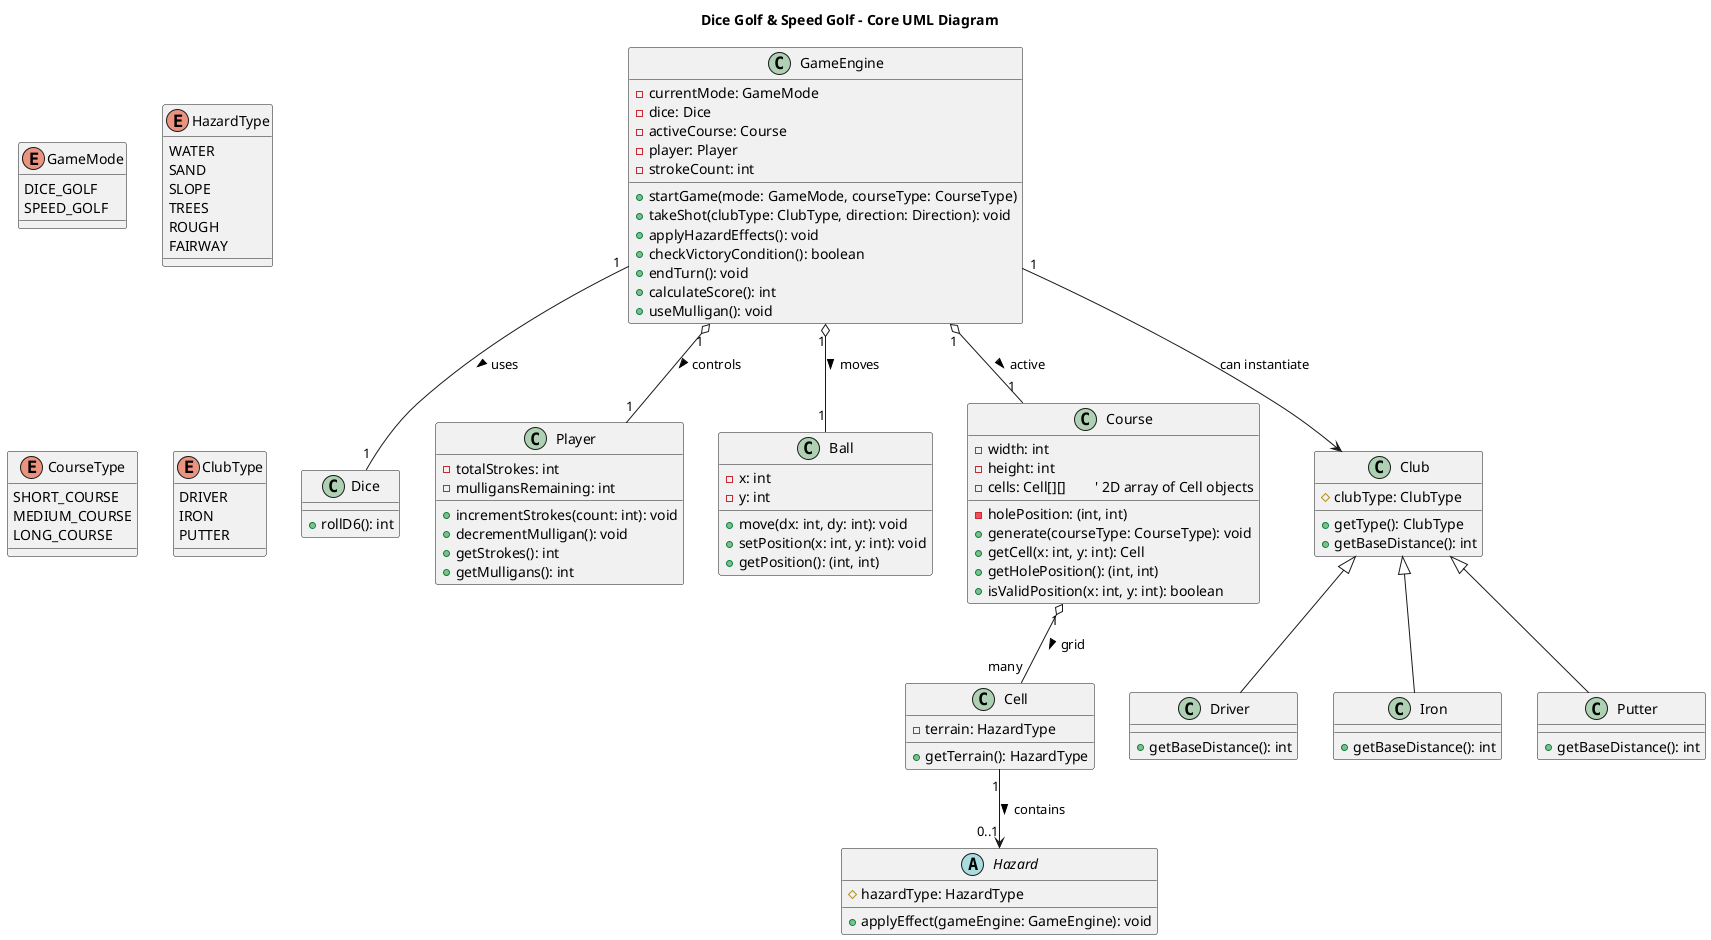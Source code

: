 @startuml CD
title "Dice Golf & Speed Golf - Core UML Diagram"

/'
  LEGEND:
   - Fields marked with a '+' are public, '-' are private, '#' are protected.
   - Enums hold constant values or categories used by classes (e.g., HazardType).
   - Methods describe the core logic, such as rolling dice or applying hazard penalties.
'/

' ------------------
'      ENUMS
' ------------------
enum GameMode {
  DICE_GOLF
  SPEED_GOLF
}

enum HazardType {
  WATER
  SAND
  SLOPE
  TREES
  ROUGH
  FAIRWAY
}

enum CourseType {
  SHORT_COURSE
  MEDIUM_COURSE
  LONG_COURSE
}

enum ClubType {
  DRIVER
  IRON
  PUTTER
}

' ------------------
'   KEY CLASSES
' ------------------

' The main engine controlling the flow of the game
class GameEngine {
  - currentMode: GameMode
  - dice: Dice
  - activeCourse: Course
  - player: Player
  - strokeCount: int

  + startGame(mode: GameMode, courseType: CourseType)
  + takeShot(clubType: ClubType, direction: Direction): void
  + applyHazardEffects(): void
  + checkVictoryCondition(): boolean
  + endTurn(): void
  + calculateScore(): int
  + useMulligan(): void
}

' The dice logic for Dice Golf mode
class Dice {
  + rollD6(): int
}

' Represents the human or AI golfer
class Player {
  - totalStrokes: int
  - mulligansRemaining: int
  + incrementStrokes(count: int): void
  + decrementMulligan(): void
  + getStrokes(): int
  + getMulligans(): int
}

' Represents the state and position of the ball
class Ball {
  - x: int
  - y: int
  + move(dx: int, dy: int): void
  + setPosition(x: int, y: int): void
  + getPosition(): (int, int)
}

' A Course has a grid of cells that might contain hazards
class Course {
  - width: int
  - height: int
  - cells: Cell[][]        ' 2D array of Cell objects
  - holePosition: (int, int)
  + generate(courseType: CourseType): void
  + getCell(x: int, y: int): Cell
  + getHolePosition(): (int, int)
  + isValidPosition(x: int, y: int): boolean
}

' Each cell on the grid can be a hazard, fairway, or other terrain
class Cell {
  - terrain: HazardType
  + getTerrain(): HazardType
}

' Represents any hazard or terrain effect
abstract class Hazard {
  # hazardType: HazardType
  + applyEffect(gameEngine: GameEngine): void
}

' ------------------
'   CLUB CLASSES
' ------------------
class Club {
  # clubType: ClubType
  + getType(): ClubType
  + getBaseDistance(): int
}

class Driver extends Club {
  + getBaseDistance(): int
}

class Iron extends Club {
  + getBaseDistance(): int
}

class Putter extends Club {
  + getBaseDistance(): int
}

' ------------------
'   RELATIONSHIPS
' ------------------

' GameEngine uses Dice
GameEngine "1" -- "1" Dice : uses >

' GameEngine manages a Course
GameEngine "1" o-- "1" Course : active >

' GameEngine manages a Player
GameEngine "1" o-- "1" Player : controls >

' GameEngine manages a Ball
GameEngine "1" o-- "1" Ball : moves >

' Course has a 2D grid of Cells
Course "1" o-- "many" Cell : grid >

' A Cell can contain a Hazard
Cell "1" --> "0..1" Hazard : contains >

' Clubs are used for different shots
GameEngine "1" -->  Club : can instantiate

@enduml